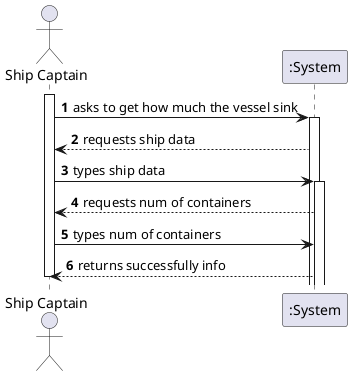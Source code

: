 @startuml
autonumber
actor "Ship Captain" as PM

activate PM
PM -> ":System" : asks to get how much the vessel sink

activate ":System"
":System" --> PM : requests ship data


PM -> ":System" : types ship data

activate ":System"
":System" --> PM : requests num of containers


PM -> ":System" : types num of containers


":System" --> PM : returns successfully info




deactivate PM
@enduml